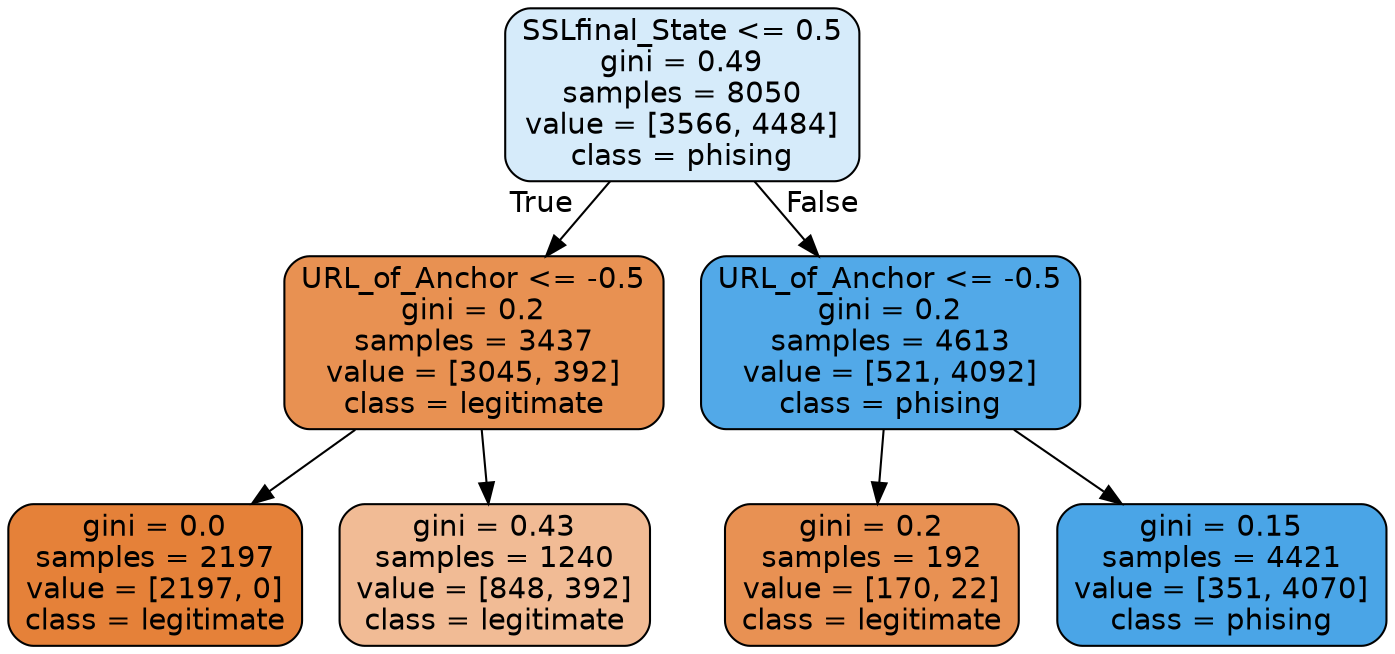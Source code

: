digraph Tree {
node [shape=box, style="filled, rounded", color="black", fontname=helvetica] ;
edge [fontname=helvetica] ;
0 [label="SSLfinal_State <= 0.5\ngini = 0.49\nsamples = 8050\nvalue = [3566, 4484]\nclass = phising", fillcolor="#d6ebfa"] ;
1 [label="URL_of_Anchor <= -0.5\ngini = 0.2\nsamples = 3437\nvalue = [3045, 392]\nclass = legitimate", fillcolor="#e89152"] ;
0 -> 1 [labeldistance=2.5, labelangle=45, headlabel="True"] ;
2 [label="gini = 0.0\nsamples = 2197\nvalue = [2197, 0]\nclass = legitimate", fillcolor="#e58139"] ;
1 -> 2 ;
3 [label="gini = 0.43\nsamples = 1240\nvalue = [848, 392]\nclass = legitimate", fillcolor="#f1bb95"] ;
1 -> 3 ;
4 [label="URL_of_Anchor <= -0.5\ngini = 0.2\nsamples = 4613\nvalue = [521, 4092]\nclass = phising", fillcolor="#52a9e8"] ;
0 -> 4 [labeldistance=2.5, labelangle=-45, headlabel="False"] ;
5 [label="gini = 0.2\nsamples = 192\nvalue = [170, 22]\nclass = legitimate", fillcolor="#e89153"] ;
4 -> 5 ;
6 [label="gini = 0.15\nsamples = 4421\nvalue = [351, 4070]\nclass = phising", fillcolor="#4aa5e7"] ;
4 -> 6 ;
}